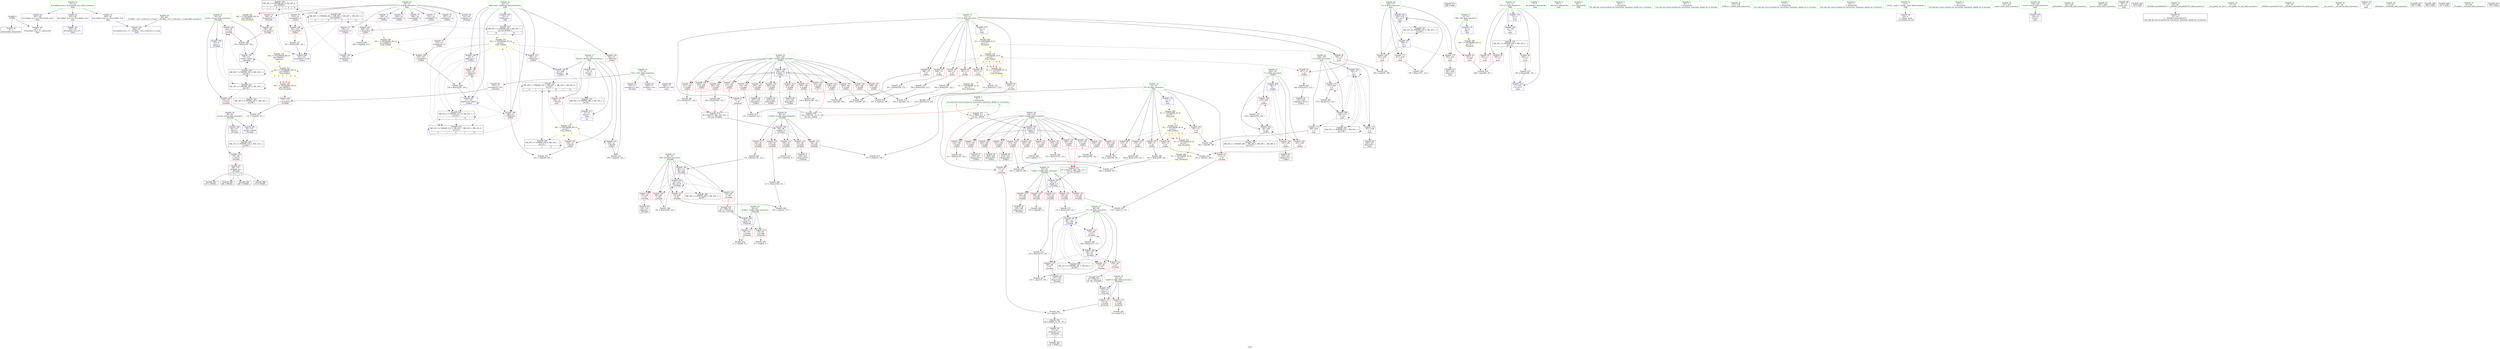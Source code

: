 digraph "SVFG" {
	label="SVFG";

	Node0x55d1f97c6810 [shape=record,color=grey,label="{NodeID: 0\nNullPtr}"];
	Node0x55d1f97c6810 -> Node0x55d1f97d41e0[style=solid];
	Node0x55d1f97c6810 -> Node0x55d1f97dd490[style=solid];
	Node0x55d1f9800290 [shape=record,color=yellow,style=double,label="{NodeID: 360\n24V_1 = ENCHI(MR_24V_0)\npts\{180000 \}\nFun[_Z5validii]}"];
	Node0x55d1f9800290 -> Node0x55d1f97dad10[style=dashed];
	Node0x55d1f97e52f0 [shape=record,color=grey,label="{NodeID: 277\n327 = Binary(326, 122, )\n}"];
	Node0x55d1f97e52f0 -> Node0x55d1f97d8620[style=solid];
	Node0x55d1f97d7e00 [shape=record,color=blue,label="{NodeID: 194\n96\<--161\nXX\<--inc18\n_Z5validii\n}"];
	Node0x55d1f97d7e00 -> Node0x55d1f97da5c0[style=dashed];
	Node0x55d1f97d7e00 -> Node0x55d1f97da690[style=dashed];
	Node0x55d1f97d7e00 -> Node0x55d1f97da760[style=dashed];
	Node0x55d1f97d7e00 -> Node0x55d1f97da830[style=dashed];
	Node0x55d1f97d7e00 -> Node0x55d1f97d7e00[style=dashed];
	Node0x55d1f97d7e00 -> Node0x55d1f97fd350[style=dashed];
	Node0x55d1f97d48d0 [shape=record,color=red,label="{NodeID: 111\n69\<--60\n\<--X.addr\n_Z5checkii\n}"];
	Node0x55d1f97d48d0 -> Node0x55d1f97e6c70[style=solid];
	Node0x55d1f97d3380 [shape=record,color=green,label="{NodeID: 28\n88\<--89\nretval\<--retval_field_insensitive\n_Z5validii\n}"];
	Node0x55d1f97d3380 -> Node0x55d1f97d4b40[style=solid];
	Node0x55d1f97d3380 -> Node0x55d1f97dd8d0[style=solid];
	Node0x55d1f97d3380 -> Node0x55d1f97d7ed0[style=solid];
	Node0x55d1f98212b0 [shape=record,color=black,label="{NodeID: 471\n386 = PHI()\n}"];
	Node0x55d1f97e7cf0 [shape=record,color=grey,label="{NodeID: 305\n292 = cmp(289, 291, )\n}"];
	Node0x55d1f97daf80 [shape=record,color=red,label="{NodeID: 139\n210\<--182\n\<--X.addr\n_Z3dfsii\n}"];
	Node0x55d1f97daf80 -> Node0x55d1f97e7ff0[style=solid];
	Node0x55d1f97d5b50 [shape=record,color=black,label="{NodeID: 56\n255\<--254\nidxprom23\<--\n_Z3dfsii\n}"];
	Node0x55d1f97f8e50 [shape=record,color=black,label="{NodeID: 333\nMR_53V_2 = PHI(MR_53V_3, MR_53V_1, )\npts\{339 \}\n}"];
	Node0x55d1f97f8e50 -> Node0x55d1f97d8960[style=dashed];
	Node0x55d1f97f8e50 -> Node0x55d1f97f8e50[style=dashed];
	Node0x55d1f97dc640 [shape=record,color=red,label="{NodeID: 167\n268\<--267\n\<--arrayidx31\n_Z3dfsii\n}"];
	Node0x55d1f97dc640 -> Node0x55d1f97e7270[style=solid];
	Node0x55d1f97d72a0 [shape=record,color=red,label="{NodeID: 84\n346\<--11\n\<--TT\nmain\n}"];
	Node0x55d1f97d72a0 -> Node0x55d1f97e8470[style=solid];
	Node0x55d1f97b0940 [shape=record,color=green,label="{NodeID: 1\n7\<--1\n__dso_handle\<--dummyObj\nGlob }"];
	Node0x55d1f9800370 [shape=record,color=yellow,style=double,label="{NodeID: 361\n26V_1 = ENCHI(MR_26V_0)\npts\{200000 \}\nFun[_Z5validii]}"];
	Node0x55d1f9800370 -> Node0x55d1f97dac40[style=dashed];
	Node0x55d1f97e5470 [shape=record,color=grey,label="{NodeID: 278\n214 = Binary(212, 122, )\n}"];
	Node0x55d1f97e5470 -> Node0x55d1f97e7ff0[style=solid];
	Node0x55d1f97d7ed0 [shape=record,color=blue,label="{NodeID: 195\n88\<--172\nretval\<--cmp24\n_Z5validii\n}"];
	Node0x55d1f97d7ed0 -> Node0x55d1f97fc950[style=dashed];
	Node0x55d1f97d49a0 [shape=record,color=red,label="{NodeID: 112\n73\<--62\n\<--Y.addr\n_Z5checkii\n}"];
	Node0x55d1f97d49a0 -> Node0x55d1f97e6df0[style=solid];
	Node0x55d1f97d3450 [shape=record,color=green,label="{NodeID: 29\n90\<--91\nX.addr\<--X.addr_field_insensitive\n_Z5validii\n}"];
	Node0x55d1f97d3450 -> Node0x55d1f97d9c80[style=solid];
	Node0x55d1f97d3450 -> Node0x55d1f97d9d10[style=solid];
	Node0x55d1f97d3450 -> Node0x55d1f97d9da0[style=solid];
	Node0x55d1f97d3450 -> Node0x55d1f97d9e70[style=solid];
	Node0x55d1f97d3450 -> Node0x55d1f97d9f40[style=solid];
	Node0x55d1f97d3450 -> Node0x55d1f97dd730[style=solid];
	Node0x55d1f98213b0 [shape=record,color=black,label="{NodeID: 472\n86 = PHI(272, 284, 294, 310, )\n0th arg _Z5validii }"];
	Node0x55d1f98213b0 -> Node0x55d1f97dd730[style=solid];
	Node0x55d1f97e7e70 [shape=record,color=grey,label="{NodeID: 306\n218 = cmp(217, 9, )\n}"];
	Node0x55d1f97db050 [shape=record,color=red,label="{NodeID: 140\n244\<--182\n\<--X.addr\n_Z3dfsii\n}"];
	Node0x55d1f97db050 -> Node0x55d1f97e82f0[style=solid];
	Node0x55d1f97d5c20 [shape=record,color=black,label="{NodeID: 57\n258\<--257\nidxprom25\<--\n_Z3dfsii\n}"];
	Node0x55d1f97f9350 [shape=record,color=black,label="{NodeID: 334\nMR_30V_2 = PHI(MR_30V_4, MR_30V_1, )\npts\{22 \}\n}"];
	Node0x55d1f97f9350 -> Node0x55d1f97d8bd0[style=dashed];
	Node0x55d1f97dc710 [shape=record,color=red,label="{NodeID: 168\n326\<--325\n\<--arrayidx65\n_Z3dfsii\n}"];
	Node0x55d1f97dc710 -> Node0x55d1f97e52f0[style=solid];
	Node0x55d1f97d7370 [shape=record,color=red,label="{NodeID: 85\n383\<--11\n\<--TT\nmain\n}"];
	Node0x55d1f97b0840 [shape=record,color=green,label="{NodeID: 2\n9\<--1\n\<--dummyObj\nCan only get source location for instruction, argument, global var or function.|{<s0>4|<s1>14|<s2>14}}"];
	Node0x55d1f97b0840:s0 -> Node0x55d1f9821e00[style=solid,color=red];
	Node0x55d1f97b0840:s1 -> Node0x55d1f9821c70[style=solid,color=red];
	Node0x55d1f97b0840:s2 -> Node0x55d1f9821e00[style=solid,color=red];
	Node0x55d1f9800450 [shape=record,color=yellow,style=double,label="{NodeID: 362\n2V_1 = ENCHI(MR_2V_0)\npts\{14 \}\nFun[_Z5checkii]}"];
	Node0x55d1f9800450 -> Node0x55d1f97d7510[style=dashed];
	Node0x55d1f97e55f0 [shape=record,color=grey,label="{NodeID: 279\n391 = Binary(390, 122, )\n}"];
	Node0x55d1f97e55f0 -> Node0x55d1f97dfc60[style=solid];
	Node0x55d1f97d7fa0 [shape=record,color=blue,label="{NodeID: 196\n182\<--180\nX.addr\<--X\n_Z3dfsii\n}"];
	Node0x55d1f97d7fa0 -> Node0x55d1f97dade0[style=dashed];
	Node0x55d1f97d7fa0 -> Node0x55d1f97daeb0[style=dashed];
	Node0x55d1f97d7fa0 -> Node0x55d1f97daf80[style=dashed];
	Node0x55d1f97d7fa0 -> Node0x55d1f97db050[style=dashed];
	Node0x55d1f97d7fa0 -> Node0x55d1f97db120[style=dashed];
	Node0x55d1f97d7fa0 -> Node0x55d1f97db1f0[style=dashed];
	Node0x55d1f97d7fa0 -> Node0x55d1f97db2c0[style=dashed];
	Node0x55d1f97d7fa0 -> Node0x55d1f97db390[style=dashed];
	Node0x55d1f97d7fa0 -> Node0x55d1f97db460[style=dashed];
	Node0x55d1f97d7fa0 -> Node0x55d1f97db530[style=dashed];
	Node0x55d1f97d7fa0 -> Node0x55d1f97db600[style=dashed];
	Node0x55d1f97d7fa0 -> Node0x55d1f97db6d0[style=dashed];
	Node0x55d1f97d7fa0 -> Node0x55d1f97db7a0[style=dashed];
	Node0x55d1f97d7fa0 -> Node0x55d1f97db870[style=dashed];
	Node0x55d1f97d4a70 [shape=record,color=red,label="{NodeID: 113\n76\<--62\n\<--Y.addr\n_Z5checkii\n}"];
	Node0x55d1f97d4a70 -> Node0x55d1f97e6f70[style=solid];
	Node0x55d1f97d3520 [shape=record,color=green,label="{NodeID: 30\n92\<--93\nY.addr\<--Y.addr_field_insensitive\n_Z5validii\n}"];
	Node0x55d1f97d3520 -> Node0x55d1f97da010[style=solid];
	Node0x55d1f97d3520 -> Node0x55d1f97da0e0[style=solid];
	Node0x55d1f97d3520 -> Node0x55d1f97da1b0[style=solid];
	Node0x55d1f97d3520 -> Node0x55d1f97da280[style=solid];
	Node0x55d1f97d3520 -> Node0x55d1f97da350[style=solid];
	Node0x55d1f97d3520 -> Node0x55d1f97dd800[style=solid];
	Node0x55d1f9821850 [shape=record,color=black,label="{NodeID: 473\n87 = PHI(274, 285, 296, 311, )\n1st arg _Z5validii }"];
	Node0x55d1f9821850 -> Node0x55d1f97dd800[style=solid];
	Node0x55d1f97e7ff0 [shape=record,color=grey,label="{NodeID: 307\n215 = cmp(210, 214, )\n}"];
	Node0x55d1f97db120 [shape=record,color=red,label="{NodeID: 141\n254\<--182\n\<--X.addr\n_Z3dfsii\n}"];
	Node0x55d1f97db120 -> Node0x55d1f97d5b50[style=solid];
	Node0x55d1f97d5cf0 [shape=record,color=black,label="{NodeID: 58\n263\<--262\nidxprom28\<--\n_Z3dfsii\n}"];
	Node0x55d1f97f9850 [shape=record,color=black,label="{NodeID: 335\nMR_44V_3 = PHI(MR_44V_4, MR_44V_2, )\npts\{12 \}\n}"];
	Node0x55d1f97f9850 -> Node0x55d1f97d72a0[style=dashed];
	Node0x55d1f97f9850 -> Node0x55d1f97d7370[style=dashed];
	Node0x55d1f97f9850 -> Node0x55d1f97d7440[style=dashed];
	Node0x55d1f97f9850 -> Node0x55d1f97dfc60[style=dashed];
	Node0x55d1f97dc7e0 [shape=record,color=red,label="{NodeID: 169\n354\<--336\n\<--X\nmain\n}"];
	Node0x55d1f97dc7e0 -> Node0x55d1f97e6af0[style=solid];
	Node0x55d1f97d7440 [shape=record,color=red,label="{NodeID: 86\n390\<--11\n\<--TT\nmain\n}"];
	Node0x55d1f97d7440 -> Node0x55d1f97e55f0[style=solid];
	Node0x55d1f97b0a90 [shape=record,color=green,label="{NodeID: 3\n25\<--1\n_ZSt3cin\<--dummyObj\nGlob }"];
	Node0x55d1f9800560 [shape=record,color=yellow,style=double,label="{NodeID: 363\n4V_1 = ENCHI(MR_4V_0)\npts\{16 \}\nFun[_Z5checkii]}"];
	Node0x55d1f9800560 -> Node0x55d1f97d4cc0[style=dashed];
	Node0x55d1f97e5770 [shape=record,color=grey,label="{NodeID: 280\n274 = Binary(273, 122, )\n|{<s0>5}}"];
	Node0x55d1f97e5770:s0 -> Node0x55d1f9821850[style=solid,color=red];
	Node0x55d1f97d8070 [shape=record,color=blue,label="{NodeID: 197\n184\<--181\nY.addr\<--Y\n_Z3dfsii\n}"];
	Node0x55d1f97d8070 -> Node0x55d1f97db940[style=dashed];
	Node0x55d1f97d8070 -> Node0x55d1f97dba10[style=dashed];
	Node0x55d1f97d8070 -> Node0x55d1f97dbae0[style=dashed];
	Node0x55d1f97d8070 -> Node0x55d1f97dbbb0[style=dashed];
	Node0x55d1f97d8070 -> Node0x55d1f97dbc80[style=dashed];
	Node0x55d1f97d8070 -> Node0x55d1f97dbd50[style=dashed];
	Node0x55d1f97d8070 -> Node0x55d1f97dbe20[style=dashed];
	Node0x55d1f97d8070 -> Node0x55d1f97dbef0[style=dashed];
	Node0x55d1f97d8070 -> Node0x55d1f97dbfc0[style=dashed];
	Node0x55d1f97d8070 -> Node0x55d1f97dc090[style=dashed];
	Node0x55d1f97d8070 -> Node0x55d1f97dc160[style=dashed];
	Node0x55d1f97d8070 -> Node0x55d1f97dc230[style=dashed];
	Node0x55d1f97d4b40 [shape=record,color=red,label="{NodeID: 114\n175\<--88\n\<--retval\n_Z5validii\n}"];
	Node0x55d1f97d4b40 -> Node0x55d1f97d58e0[style=solid];
	Node0x55d1f97d35f0 [shape=record,color=green,label="{NodeID: 31\n94\<--95\nCount\<--Count_field_insensitive\n_Z5validii\n}"];
	Node0x55d1f97d35f0 -> Node0x55d1f97da420[style=solid];
	Node0x55d1f97d35f0 -> Node0x55d1f97da4f0[style=solid];
	Node0x55d1f97d35f0 -> Node0x55d1f97dd9a0[style=solid];
	Node0x55d1f97d35f0 -> Node0x55d1f97d7c60[style=solid];
	Node0x55d1f9821a50 [shape=record,color=black,label="{NodeID: 474\n58 = PHI(139, )\n0th arg _Z5checkii }"];
	Node0x55d1f9821a50 -> Node0x55d1f97dd590[style=solid];
	Node0x55d1f97e8170 [shape=record,color=grey,label="{NodeID: 308\n362 = cmp(360, 361, )\n}"];
	Node0x55d1f97db1f0 [shape=record,color=red,label="{NodeID: 142\n262\<--182\n\<--X.addr\n_Z3dfsii\n}"];
	Node0x55d1f97db1f0 -> Node0x55d1f97d5cf0[style=solid];
	Node0x55d1f97d5dc0 [shape=record,color=black,label="{NodeID: 59\n266\<--265\nidxprom30\<--\n_Z3dfsii\n}"];
	Node0x55d1f97dc8b0 [shape=record,color=red,label="{NodeID: 170\n364\<--336\n\<--X\nmain\n}"];
	Node0x55d1f97dc8b0 -> Node0x55d1f97d6030[style=solid];
	Node0x55d1f97d7510 [shape=record,color=red,label="{NodeID: 87\n70\<--13\n\<--N\n_Z5checkii\n}"];
	Node0x55d1f97d7510 -> Node0x55d1f97e6c70[style=solid];
	Node0x55d1f97c5630 [shape=record,color=green,label="{NodeID: 4\n26\<--1\n.str\<--dummyObj\nGlob }"];
	Node0x55d1f97e58f0 [shape=record,color=grey,label="{NodeID: 281\n272 = Binary(271, 122, )\n|{<s0>5}}"];
	Node0x55d1f97e58f0:s0 -> Node0x55d1f98213b0[style=solid,color=red];
	Node0x55d1f97d8140 [shape=record,color=blue,label="{NodeID: 198\n21\<--206\nResult\<--\n_Z3dfsii\n}"];
	Node0x55d1f97d8140 -> Node0x55d1f97fa250[style=dashed];
	Node0x55d1f97d9c80 [shape=record,color=red,label="{NodeID: 115\n102\<--90\n\<--X.addr\n_Z5validii\n}"];
	Node0x55d1f97d9c80 -> Node0x55d1f97e88f0[style=solid];
	Node0x55d1f97d36c0 [shape=record,color=green,label="{NodeID: 32\n96\<--97\nXX\<--XX_field_insensitive\n_Z5validii\n}"];
	Node0x55d1f97d36c0 -> Node0x55d1f97da5c0[style=solid];
	Node0x55d1f97d36c0 -> Node0x55d1f97da690[style=solid];
	Node0x55d1f97d36c0 -> Node0x55d1f97da760[style=solid];
	Node0x55d1f97d36c0 -> Node0x55d1f97da830[style=solid];
	Node0x55d1f97d36c0 -> Node0x55d1f97dda70[style=solid];
	Node0x55d1f97d36c0 -> Node0x55d1f97d7e00[style=solid];
	Node0x55d1f9821b60 [shape=record,color=black,label="{NodeID: 475\n59 = PHI(140, )\n1st arg _Z5checkii }"];
	Node0x55d1f9821b60 -> Node0x55d1f97dd660[style=solid];
	Node0x55d1f97e82f0 [shape=record,color=grey,label="{NodeID: 309\n247 = cmp(244, 246, )\n}"];
	Node0x55d1f97db2c0 [shape=record,color=red,label="{NodeID: 143\n271\<--182\n\<--X.addr\n_Z3dfsii\n}"];
	Node0x55d1f97db2c0 -> Node0x55d1f97e58f0[style=solid];
	Node0x55d1f97d5e90 [shape=record,color=black,label="{NodeID: 60\n321\<--320\nidxprom62\<--\n_Z3dfsii\n}"];
	Node0x55d1f97fa250 [shape=record,color=black,label="{NodeID: 337\nMR_30V_3 = PHI(MR_30V_2, MR_30V_1, MR_30V_5, MR_30V_6, )\npts\{22 \}\n|{<s0>4|<s1>9|<s2>14|<s3>14}}"];
	Node0x55d1f97fa250:s0 -> Node0x55d1f97fa250[style=dashed,color=blue];
	Node0x55d1f97fa250:s1 -> Node0x55d1f97fdd50[style=dashed,color=blue];
	Node0x55d1f97fa250:s2 -> Node0x55d1f97d5410[style=dashed,color=blue];
	Node0x55d1f97fa250:s3 -> Node0x55d1f97f9350[style=dashed,color=blue];
	Node0x55d1f97dc980 [shape=record,color=red,label="{NodeID: 171\n377\<--336\n\<--X\nmain\n}"];
	Node0x55d1f97dc980 -> Node0x55d1f97e61f0[style=solid];
	Node0x55d1f97d75e0 [shape=record,color=red,label="{NodeID: 88\n106\<--13\n\<--N\n_Z5validii\n}"];
	Node0x55d1f97d75e0 -> Node0x55d1f97e8bf0[style=solid];
	Node0x55d1f97d1c20 [shape=record,color=green,label="{NodeID: 5\n29\<--1\n\<--dummyObj\nCan only get source location for instruction, argument, global var or function.}"];
	Node0x55d1f97e5a70 [shape=record,color=grey,label="{NodeID: 282\n151 = Binary(150, 149, )\n}"];
	Node0x55d1f97e5a70 -> Node0x55d1f97d7c60[style=solid];
	Node0x55d1f97d8210 [shape=record,color=blue,label="{NodeID: 199\n23\<--9\nMidCount\<--\n_Z3dfsii\n}"];
	Node0x55d1f97d8210 -> Node0x55d1f97d4660[style=dashed];
	Node0x55d1f97d8210 -> Node0x55d1f97d4730[style=dashed];
	Node0x55d1f97d8210 -> Node0x55d1f97d83b0[style=dashed];
	Node0x55d1f97d8210 -> Node0x55d1f97faf60[style=dashed];
	Node0x55d1f97d8210 -> Node0x55d1f97fe250[style=dashed];
	Node0x55d1f97d9d10 [shape=record,color=red,label="{NodeID: 116\n105\<--90\n\<--X.addr\n_Z5validii\n}"];
	Node0x55d1f97d9d10 -> Node0x55d1f97e8bf0[style=solid];
	Node0x55d1f97d3790 [shape=record,color=green,label="{NodeID: 33\n98\<--99\nYY\<--YY_field_insensitive\n_Z5validii\n}"];
	Node0x55d1f97d3790 -> Node0x55d1f97da900[style=solid];
	Node0x55d1f97d3790 -> Node0x55d1f97da9d0[style=solid];
	Node0x55d1f97d3790 -> Node0x55d1f97daaa0[style=solid];
	Node0x55d1f97d3790 -> Node0x55d1f97dab70[style=solid];
	Node0x55d1f97d3790 -> Node0x55d1f97ddb40[style=solid];
	Node0x55d1f97d3790 -> Node0x55d1f97d7d30[style=solid];
	Node0x55d1f9821c70 [shape=record,color=black,label="{NodeID: 476\n180 = PHI(195, 315, 9, )\n0th arg _Z3dfsii }"];
	Node0x55d1f9821c70 -> Node0x55d1f97d7fa0[style=solid];
	Node0x55d1f97e8470 [shape=record,color=grey,label="{NodeID: 310\n348 = cmp(346, 347, )\n}"];
	Node0x55d1f97db390 [shape=record,color=red,label="{NodeID: 144\n283\<--182\n\<--X.addr\n_Z3dfsii\n}"];
	Node0x55d1f97db390 -> Node0x55d1f97e6070[style=solid];
	Node0x55d1f97d5f60 [shape=record,color=black,label="{NodeID: 61\n324\<--323\nidxprom64\<--\n_Z3dfsii\n}"];
	Node0x55d1f97faf60 [shape=record,color=black,label="{NodeID: 338\nMR_32V_3 = PHI(MR_32V_2, MR_32V_7, MR_32V_1, MR_32V_8, )\npts\{24 \}\n|{<s0>4|<s1>9|<s2>14}}"];
	Node0x55d1f97faf60:s0 -> Node0x55d1f97faf60[style=dashed,color=blue];
	Node0x55d1f97faf60:s1 -> Node0x55d1f97fe250[style=dashed,color=blue];
	Node0x55d1f97faf60:s2 -> Node0x55d1f97f8920[style=dashed,color=blue];
	Node0x55d1f97dca50 [shape=record,color=red,label="{NodeID: 172\n360\<--338\n\<--Y\nmain\n}"];
	Node0x55d1f97dca50 -> Node0x55d1f97e8170[style=solid];
	Node0x55d1f97d76b0 [shape=record,color=red,label="{NodeID: 89\n199\<--13\n\<--N\n_Z3dfsii\n}"];
	Node0x55d1f97d76b0 -> Node0x55d1f97e7570[style=solid];
	Node0x55d1f97d1cb0 [shape=record,color=green,label="{NodeID: 6\n81\<--1\n\<--dummyObj\nCan only get source location for instruction, argument, global var or function.}"];
	Node0x55d1f9800800 [shape=record,color=yellow,style=double,label="{NodeID: 366\n42V_1 = ENCHI(MR_42V_0)\npts\{10 \}\nFun[main]}"];
	Node0x55d1f9800800 -> Node0x55d1f97d71d0[style=dashed];
	Node0x55d1f97e5bf0 [shape=record,color=grey,label="{NodeID: 283\n228 = Binary(227, 213, )\n}"];
	Node0x55d1f97e5bf0 -> Node0x55d1f97d59b0[style=solid];
	Node0x55d1f97d82e0 [shape=record,color=blue,label="{NodeID: 200\n186\<--9\nI\<--\n_Z3dfsii\n}"];
	Node0x55d1f97d82e0 -> Node0x55d1f97dc300[style=dashed];
	Node0x55d1f97d82e0 -> Node0x55d1f97dc3d0[style=dashed];
	Node0x55d1f97d82e0 -> Node0x55d1f97dc4a0[style=dashed];
	Node0x55d1f97d82e0 -> Node0x55d1f97d8480[style=dashed];
	Node0x55d1f97d82e0 -> Node0x55d1f97fb050[style=dashed];
	Node0x55d1f97d9da0 [shape=record,color=red,label="{NodeID: 117\n120\<--90\n\<--X.addr\n_Z5validii\n}"];
	Node0x55d1f97d9da0 -> Node0x55d1f97e4470[style=solid];
	Node0x55d1f97d3860 [shape=record,color=green,label="{NodeID: 34\n177\<--178\n_Z3dfsii\<--_Z3dfsii_field_insensitive\n}"];
	Node0x55d1f9821e00 [shape=record,color=black,label="{NodeID: 477\n181 = PHI(9, 317, 9, )\n1st arg _Z3dfsii }"];
	Node0x55d1f9821e00 -> Node0x55d1f97d8070[style=solid];
	Node0x55d1f97e85f0 [shape=record,color=grey,label="{NodeID: 311\n204 = cmp(202, 203, )\n}"];
	Node0x55d1f97db460 [shape=record,color=red,label="{NodeID: 145\n289\<--182\n\<--X.addr\n_Z3dfsii\n}"];
	Node0x55d1f97db460 -> Node0x55d1f97e7cf0[style=solid];
	Node0x55d1f97d6030 [shape=record,color=black,label="{NodeID: 62\n365\<--364\nidxprom\<--\nmain\n}"];
	Node0x55d1f97fb050 [shape=record,color=black,label="{NodeID: 339\nMR_38V_2 = PHI(MR_38V_1, MR_38V_6, MR_38V_1, MR_38V_6, )\npts\{187 \}\n}"];
	Node0x55d1f97dcb20 [shape=record,color=red,label="{NodeID: 173\n367\<--338\n\<--Y\nmain\n}"];
	Node0x55d1f97dcb20 -> Node0x55d1f97d6100[style=solid];
	Node0x55d1f97d7780 [shape=record,color=red,label="{NodeID: 90\n211\<--13\n\<--N\n_Z3dfsii\n}"];
	Node0x55d1f97d7780 -> Node0x55d1f97e4870[style=solid];
	Node0x55d1f97d1d40 [shape=record,color=green,label="{NodeID: 7\n117\<--1\n\<--dummyObj\nCan only get source location for instruction, argument, global var or function.}"];
	Node0x55d1f97e5d70 [shape=record,color=grey,label="{NodeID: 284\n161 = Binary(160, 122, )\n}"];
	Node0x55d1f97e5d70 -> Node0x55d1f97d7e00[style=solid];
	Node0x55d1f97d83b0 [shape=record,color=blue,label="{NodeID: 201\n23\<--236\nMidCount\<--add15\n_Z3dfsii\n}"];
	Node0x55d1f97d83b0 -> Node0x55d1f97d4660[style=dashed];
	Node0x55d1f97d83b0 -> Node0x55d1f97d4730[style=dashed];
	Node0x55d1f97d83b0 -> Node0x55d1f97d83b0[style=dashed];
	Node0x55d1f97d83b0 -> Node0x55d1f97faf60[style=dashed];
	Node0x55d1f97d83b0 -> Node0x55d1f97fe250[style=dashed];
	Node0x55d1f97d9e70 [shape=record,color=red,label="{NodeID: 118\n126\<--90\n\<--X.addr\n_Z5validii\n}"];
	Node0x55d1f97d9e70 -> Node0x55d1f97e4570[style=solid];
	Node0x55d1f97d3930 [shape=record,color=green,label="{NodeID: 35\n182\<--183\nX.addr\<--X.addr_field_insensitive\n_Z3dfsii\n}"];
	Node0x55d1f97d3930 -> Node0x55d1f97dade0[style=solid];
	Node0x55d1f97d3930 -> Node0x55d1f97daeb0[style=solid];
	Node0x55d1f97d3930 -> Node0x55d1f97daf80[style=solid];
	Node0x55d1f97d3930 -> Node0x55d1f97db050[style=solid];
	Node0x55d1f97d3930 -> Node0x55d1f97db120[style=solid];
	Node0x55d1f97d3930 -> Node0x55d1f97db1f0[style=solid];
	Node0x55d1f97d3930 -> Node0x55d1f97db2c0[style=solid];
	Node0x55d1f97d3930 -> Node0x55d1f97db390[style=solid];
	Node0x55d1f97d3930 -> Node0x55d1f97db460[style=solid];
	Node0x55d1f97d3930 -> Node0x55d1f97db530[style=solid];
	Node0x55d1f97d3930 -> Node0x55d1f97db600[style=solid];
	Node0x55d1f97d3930 -> Node0x55d1f97db6d0[style=solid];
	Node0x55d1f97d3930 -> Node0x55d1f97db7a0[style=solid];
	Node0x55d1f97d3930 -> Node0x55d1f97db870[style=solid];
	Node0x55d1f97d3930 -> Node0x55d1f97d7fa0[style=solid];
	Node0x55d1f97e8770 [shape=record,color=grey,label="{NodeID: 312\n137 = cmp(134, 136, )\n}"];
	Node0x55d1f97db530 [shape=record,color=red,label="{NodeID: 146\n294\<--182\n\<--X.addr\n_Z3dfsii\n|{<s0>7}}"];
	Node0x55d1f97db530:s0 -> Node0x55d1f98213b0[style=solid,color=red];
	Node0x55d1f97d6100 [shape=record,color=black,label="{NodeID: 63\n368\<--367\nidxprom9\<--\nmain\n}"];
	Node0x55d1f97fb550 [shape=record,color=black,label="{NodeID: 340\nMR_26V_3 = PHI(MR_26V_2, MR_26V_1, MR_26V_1, MR_26V_5, )\npts\{200000 \}\n|{<s0>4|<s1>9|<s2>9|<s3>14}}"];
	Node0x55d1f97fb550:s0 -> Node0x55d1f97fb550[style=dashed,color=blue];
	Node0x55d1f97fb550:s1 -> Node0x55d1f97dc710[style=dashed,color=blue];
	Node0x55d1f97fb550:s2 -> Node0x55d1f97d8620[style=dashed,color=blue];
	Node0x55d1f97fb550:s3 -> Node0x55d1f97f8920[style=dashed,color=blue];
	Node0x55d1f97dcbf0 [shape=record,color=red,label="{NodeID: 174\n372\<--338\n\<--Y\nmain\n}"];
	Node0x55d1f97dcbf0 -> Node0x55d1f97e5ef0[style=solid];
	Node0x55d1f97d7850 [shape=record,color=red,label="{NodeID: 91\n227\<--13\n\<--N\n_Z3dfsii\n}"];
	Node0x55d1f97d7850 -> Node0x55d1f97e5bf0[style=solid];
	Node0x55d1f97d1dd0 [shape=record,color=green,label="{NodeID: 8\n122\<--1\n\<--dummyObj\nCan only get source location for instruction, argument, global var or function.}"];
	Node0x55d1f98009f0 [shape=record,color=yellow,style=double,label="{NodeID: 368\n2V_1 = ENCHI(MR_2V_0)\npts\{14 \}\nFun[main]|{|<s1>14}}"];
	Node0x55d1f98009f0 -> Node0x55d1f97d7b90[style=dashed];
	Node0x55d1f98009f0:s1 -> Node0x55d1f9801120[style=dashed,color=red];
	Node0x55d1f97e5ef0 [shape=record,color=grey,label="{NodeID: 285\n373 = Binary(372, 122, )\n}"];
	Node0x55d1f97e5ef0 -> Node0x55d1f97d8a30[style=solid];
	Node0x55d1f97d8480 [shape=record,color=blue,label="{NodeID: 202\n186\<--240\nI\<--inc\n_Z3dfsii\n}"];
	Node0x55d1f97d8480 -> Node0x55d1f97dc300[style=dashed];
	Node0x55d1f97d8480 -> Node0x55d1f97dc3d0[style=dashed];
	Node0x55d1f97d8480 -> Node0x55d1f97dc4a0[style=dashed];
	Node0x55d1f97d8480 -> Node0x55d1f97d8480[style=dashed];
	Node0x55d1f97d8480 -> Node0x55d1f97fb050[style=dashed];
	Node0x55d1f97d9f40 [shape=record,color=red,label="{NodeID: 119\n165\<--90\n\<--X.addr\n_Z5validii\n}"];
	Node0x55d1f97d9f40 -> Node0x55d1f97d5740[style=solid];
	Node0x55d1f97d3a00 [shape=record,color=green,label="{NodeID: 36\n184\<--185\nY.addr\<--Y.addr_field_insensitive\n_Z3dfsii\n}"];
	Node0x55d1f97d3a00 -> Node0x55d1f97db940[style=solid];
	Node0x55d1f97d3a00 -> Node0x55d1f97dba10[style=solid];
	Node0x55d1f97d3a00 -> Node0x55d1f97dbae0[style=solid];
	Node0x55d1f97d3a00 -> Node0x55d1f97dbbb0[style=solid];
	Node0x55d1f97d3a00 -> Node0x55d1f97dbc80[style=solid];
	Node0x55d1f97d3a00 -> Node0x55d1f97dbd50[style=solid];
	Node0x55d1f97d3a00 -> Node0x55d1f97dbe20[style=solid];
	Node0x55d1f97d3a00 -> Node0x55d1f97dbef0[style=solid];
	Node0x55d1f97d3a00 -> Node0x55d1f97dbfc0[style=solid];
	Node0x55d1f97d3a00 -> Node0x55d1f97dc090[style=solid];
	Node0x55d1f97d3a00 -> Node0x55d1f97dc160[style=solid];
	Node0x55d1f97d3a00 -> Node0x55d1f97dc230[style=solid];
	Node0x55d1f97d3a00 -> Node0x55d1f97d8070[style=solid];
	Node0x55d1f97e88f0 [shape=record,color=grey,label="{NodeID: 313\n103 = cmp(102, 9, )\n}"];
	Node0x55d1f97db600 [shape=record,color=red,label="{NodeID: 147\n300\<--182\n\<--X.addr\n_Z3dfsii\n}"];
	Node0x55d1f97db600 -> Node0x55d1f97e8ef0[style=solid];
	Node0x55d1f97d61d0 [shape=record,color=purple,label="{NodeID: 64\n39\<--4\n\<--_ZStL8__ioinit\n__cxx_global_var_init\n}"];
	Node0x55d1f97dccc0 [shape=record,color=blue,label="{NodeID: 175\n8\<--9\nNN\<--\nGlob }"];
	Node0x55d1f97dccc0 -> Node0x55d1f9800800[style=dashed];
	Node0x55d1f97d7920 [shape=record,color=red,label="{NodeID: 92\n245\<--13\n\<--N\n_Z3dfsii\n}"];
	Node0x55d1f97d7920 -> Node0x55d1f97e4cf0[style=solid];
	Node0x55d1f97d2610 [shape=record,color=green,label="{NodeID: 9\n213\<--1\n\<--dummyObj\nCan only get source location for instruction, argument, global var or function.}"];
	Node0x55d1f9800ad0 [shape=record,color=yellow,style=double,label="{NodeID: 369\n4V_1 = ENCHI(MR_4V_0)\npts\{16 \}\nFun[main]|{|<s1>14}}"];
	Node0x55d1f9800ad0 -> Node0x55d1f97d51a0[style=dashed];
	Node0x55d1f9800ad0:s1 -> Node0x55d1f9801230[style=dashed,color=red];
	Node0x55d1f97e6070 [shape=record,color=grey,label="{NodeID: 286\n284 = Binary(283, 122, )\n|{<s0>6}}"];
	Node0x55d1f97e6070:s0 -> Node0x55d1f98213b0[style=solid,color=red];
	Node0x55d1f97d8550 [shape=record,color=blue,label="{NodeID: 203\n259\<--9\narrayidx26\<--\n_Z3dfsii\n}"];
	Node0x55d1f97d8550 -> Node0x55d1f97fe750[style=dashed];
	Node0x55d1f97da010 [shape=record,color=red,label="{NodeID: 120\n109\<--92\n\<--Y.addr\n_Z5validii\n}"];
	Node0x55d1f97da010 -> Node0x55d1f97e73f0[style=solid];
	Node0x55d1f97d3ad0 [shape=record,color=green,label="{NodeID: 37\n186\<--187\nI\<--I_field_insensitive\n_Z3dfsii\n}"];
	Node0x55d1f97d3ad0 -> Node0x55d1f97dc300[style=solid];
	Node0x55d1f97d3ad0 -> Node0x55d1f97dc3d0[style=solid];
	Node0x55d1f97d3ad0 -> Node0x55d1f97dc4a0[style=solid];
	Node0x55d1f97d3ad0 -> Node0x55d1f97d82e0[style=solid];
	Node0x55d1f97d3ad0 -> Node0x55d1f97d8480[style=solid];
	Node0x55d1f97e8a70 [shape=record,color=grey,label="{NodeID: 314\n225 = cmp(223, 224, )\n}"];
	Node0x55d1f97db6d0 [shape=record,color=red,label="{NodeID: 148\n310\<--182\n\<--X.addr\n_Z3dfsii\n|{<s0>8}}"];
	Node0x55d1f97db6d0:s0 -> Node0x55d1f98213b0[style=solid,color=red];
	Node0x55d1f97d62a0 [shape=record,color=purple,label="{NodeID: 65\n167\<--17\narrayidx21\<--Tots\n_Z5validii\n}"];
	Node0x55d1f97dcd90 [shape=record,color=blue,label="{NodeID: 176\n11\<--9\nTT\<--\nGlob }"];
	Node0x55d1f97dcd90 -> Node0x55d1f97d87c0[style=dashed];
	Node0x55d1f97d79f0 [shape=record,color=red,label="{NodeID: 93\n290\<--13\n\<--N\n_Z3dfsii\n}"];
	Node0x55d1f97d79f0 -> Node0x55d1f97e49f0[style=solid];
	Node0x55d1f97d26a0 [shape=record,color=green,label="{NodeID: 10\n4\<--6\n_ZStL8__ioinit\<--_ZStL8__ioinit_field_insensitive\nGlob }"];
	Node0x55d1f97d26a0 -> Node0x55d1f97d61d0[style=solid];
	Node0x55d1f97e61f0 [shape=record,color=grey,label="{NodeID: 287\n378 = Binary(377, 122, )\n}"];
	Node0x55d1f97e61f0 -> Node0x55d1f97d8b00[style=solid];
	Node0x55d1f97d8620 [shape=record,color=blue,label="{NodeID: 204\n325\<--327\narrayidx65\<--inc66\n_Z3dfsii\n}"];
	Node0x55d1f97d8620 -> Node0x55d1f97fe750[style=dashed];
	Node0x55d1f97da0e0 [shape=record,color=red,label="{NodeID: 121\n112\<--92\n\<--Y.addr\n_Z5validii\n}"];
	Node0x55d1f97da0e0 -> Node0x55d1f97e70f0[style=solid];
	Node0x55d1f97d3ba0 [shape=record,color=green,label="{NodeID: 38\n331\<--332\nmain\<--main_field_insensitive\n}"];
	Node0x55d1f97e8bf0 [shape=record,color=grey,label="{NodeID: 315\n107 = cmp(105, 106, )\n}"];
	Node0x55d1f97db7a0 [shape=record,color=red,label="{NodeID: 149\n315\<--182\n\<--X.addr\n_Z3dfsii\n|{<s0>9}}"];
	Node0x55d1f97db7a0:s0 -> Node0x55d1f9821c70[style=solid,color=red];
	Node0x55d1f97d6370 [shape=record,color=purple,label="{NodeID: 66\n170\<--17\narrayidx23\<--Tots\n_Z5validii\n}"];
	Node0x55d1f97d6370 -> Node0x55d1f97dad10[style=solid];
	Node0x55d1f97dce90 [shape=record,color=blue,label="{NodeID: 177\n13\<--9\nN\<--\nGlob }"];
	Node0x55d1f97dce90 -> Node0x55d1f98009f0[style=dashed];
	Node0x55d1f97d7ac0 [shape=record,color=red,label="{NodeID: 94\n301\<--13\n\<--N\n_Z3dfsii\n}"];
	Node0x55d1f97d7ac0 -> Node0x55d1f97e6670[style=solid];
	Node0x55d1f97d2730 [shape=record,color=green,label="{NodeID: 11\n8\<--10\nNN\<--NN_field_insensitive\nGlob }"];
	Node0x55d1f97d2730 -> Node0x55d1f97d71d0[style=solid];
	Node0x55d1f97d2730 -> Node0x55d1f97dccc0[style=solid];
	Node0x55d1f97e6370 [shape=record,color=grey,label="{NodeID: 288\n156 = Binary(155, 122, )\n}"];
	Node0x55d1f97e6370 -> Node0x55d1f97d7d30[style=solid];
	Node0x55d1f97d86f0 [shape=record,color=blue,label="{NodeID: 205\n334\<--9\nretval\<--\nmain\n}"];
	Node0x55d1f97da1b0 [shape=record,color=red,label="{NodeID: 122\n130\<--92\n\<--Y.addr\n_Z5validii\n}"];
	Node0x55d1f97da1b0 -> Node0x55d1f97e5170[style=solid];
	Node0x55d1f97d3c70 [shape=record,color=green,label="{NodeID: 39\n334\<--335\nretval\<--retval_field_insensitive\nmain\n}"];
	Node0x55d1f97d3c70 -> Node0x55d1f97d86f0[style=solid];
	Node0x55d1f97e8d70 [shape=record,color=grey,label="{NodeID: 316\n308 = cmp(305, 307, )\n}"];
	Node0x55d1f97db870 [shape=record,color=red,label="{NodeID: 150\n320\<--182\n\<--X.addr\n_Z3dfsii\n}"];
	Node0x55d1f97db870 -> Node0x55d1f97d5e90[style=solid];
	Node0x55d1f97d6440 [shape=record,color=purple,label="{NodeID: 67\n366\<--17\narrayidx\<--Tots\nmain\n}"];
	Node0x55d1f97fc950 [shape=record,color=black,label="{NodeID: 344\nMR_12V_3 = PHI(MR_12V_4, MR_12V_2, )\npts\{89 \}\n}"];
	Node0x55d1f97fc950 -> Node0x55d1f97d4b40[style=dashed];
	Node0x55d1f97dcf90 [shape=record,color=blue,label="{NodeID: 178\n15\<--9\nM\<--\nGlob }"];
	Node0x55d1f97dcf90 -> Node0x55d1f9800ad0[style=dashed];
	Node0x55d1f97d7b90 [shape=record,color=red,label="{NodeID: 95\n355\<--13\n\<--N\nmain\n}"];
	Node0x55d1f97d7b90 -> Node0x55d1f97e6af0[style=solid];
	Node0x55d1f97d27c0 [shape=record,color=green,label="{NodeID: 12\n11\<--12\nTT\<--TT_field_insensitive\nGlob }"];
	Node0x55d1f97d27c0 -> Node0x55d1f97d72a0[style=solid];
	Node0x55d1f97d27c0 -> Node0x55d1f97d7370[style=solid];
	Node0x55d1f97d27c0 -> Node0x55d1f97d7440[style=solid];
	Node0x55d1f97d27c0 -> Node0x55d1f97dcd90[style=solid];
	Node0x55d1f97d27c0 -> Node0x55d1f97d87c0[style=solid];
	Node0x55d1f97d27c0 -> Node0x55d1f97dfc60[style=solid];
	Node0x55d1f97e64f0 [shape=record,color=grey,label="{NodeID: 289\n307 = Binary(306, 122, )\n}"];
	Node0x55d1f97e64f0 -> Node0x55d1f97e8d70[style=solid];
	Node0x55d1f97d87c0 [shape=record,color=blue,label="{NodeID: 206\n11\<--122\nTT\<--\nmain\n}"];
	Node0x55d1f97d87c0 -> Node0x55d1f97f9850[style=dashed];
	Node0x55d1f97da280 [shape=record,color=red,label="{NodeID: 123\n135\<--92\n\<--Y.addr\n_Z5validii\n}"];
	Node0x55d1f97da280 -> Node0x55d1f97e4e70[style=solid];
	Node0x55d1f97d3d40 [shape=record,color=green,label="{NodeID: 40\n336\<--337\nX\<--X_field_insensitive\nmain\n}"];
	Node0x55d1f97d3d40 -> Node0x55d1f97dc7e0[style=solid];
	Node0x55d1f97d3d40 -> Node0x55d1f97dc8b0[style=solid];
	Node0x55d1f97d3d40 -> Node0x55d1f97dc980[style=solid];
	Node0x55d1f97d3d40 -> Node0x55d1f97d8890[style=solid];
	Node0x55d1f97d3d40 -> Node0x55d1f97d8b00[style=solid];
	Node0x55d1f97e8ef0 [shape=record,color=grey,label="{NodeID: 317\n303 = cmp(300, 302, )\n}"];
	Node0x55d1f97db940 [shape=record,color=red,label="{NodeID: 151\n190\<--184\n\<--Y.addr\n_Z3dfsii\n}"];
	Node0x55d1f97db940 -> Node0x55d1f97e79f0[style=solid];
	Node0x55d1f97d6510 [shape=record,color=purple,label="{NodeID: 68\n369\<--17\narrayidx10\<--Tots\nmain\n}"];
	Node0x55d1f97fce50 [shape=record,color=black,label="{NodeID: 345\nMR_18V_2 = PHI(MR_18V_4, MR_18V_1, )\npts\{95 \}\n}"];
	Node0x55d1f97dd090 [shape=record,color=blue,label="{NodeID: 179\n21\<--9\nResult\<--\nGlob }"];
	Node0x55d1f97dd090 -> Node0x55d1f97f9350[style=dashed];
	Node0x55d1f97d4cc0 [shape=record,color=red,label="{NodeID: 96\n77\<--15\n\<--M\n_Z5checkii\n}"];
	Node0x55d1f97d4cc0 -> Node0x55d1f97e6f70[style=solid];
	Node0x55d1f97d2850 [shape=record,color=green,label="{NodeID: 13\n13\<--14\nN\<--N_field_insensitive\nGlob }"];
	Node0x55d1f97d2850 -> Node0x55d1f97d7510[style=solid];
	Node0x55d1f97d2850 -> Node0x55d1f97d75e0[style=solid];
	Node0x55d1f97d2850 -> Node0x55d1f97d76b0[style=solid];
	Node0x55d1f97d2850 -> Node0x55d1f97d7780[style=solid];
	Node0x55d1f97d2850 -> Node0x55d1f97d7850[style=solid];
	Node0x55d1f97d2850 -> Node0x55d1f97d7920[style=solid];
	Node0x55d1f97d2850 -> Node0x55d1f97d79f0[style=solid];
	Node0x55d1f97d2850 -> Node0x55d1f97d7ac0[style=solid];
	Node0x55d1f97d2850 -> Node0x55d1f97d7b90[style=solid];
	Node0x55d1f97d2850 -> Node0x55d1f97dce90[style=solid];
	Node0x55d1f97e6670 [shape=record,color=grey,label="{NodeID: 290\n302 = Binary(301, 122, )\n}"];
	Node0x55d1f97e6670 -> Node0x55d1f97e8ef0[style=solid];
	Node0x55d1f97d8890 [shape=record,color=blue,label="{NodeID: 207\n336\<--9\nX\<--\nmain\n}"];
	Node0x55d1f97d8890 -> Node0x55d1f97dc7e0[style=dashed];
	Node0x55d1f97d8890 -> Node0x55d1f97dc8b0[style=dashed];
	Node0x55d1f97d8890 -> Node0x55d1f97dc980[style=dashed];
	Node0x55d1f97d8890 -> Node0x55d1f97d8b00[style=dashed];
	Node0x55d1f97d8890 -> Node0x55d1f97f8420[style=dashed];
	Node0x55d1f97da350 [shape=record,color=red,label="{NodeID: 124\n168\<--92\n\<--Y.addr\n_Z5validii\n}"];
	Node0x55d1f97da350 -> Node0x55d1f97d5810[style=solid];
	Node0x55d1f97d3e10 [shape=record,color=green,label="{NodeID: 41\n338\<--339\nY\<--Y_field_insensitive\nmain\n}"];
	Node0x55d1f97d3e10 -> Node0x55d1f97dca50[style=solid];
	Node0x55d1f97d3e10 -> Node0x55d1f97dcb20[style=solid];
	Node0x55d1f97d3e10 -> Node0x55d1f97dcbf0[style=solid];
	Node0x55d1f97d3e10 -> Node0x55d1f97d8960[style=solid];
	Node0x55d1f97d3e10 -> Node0x55d1f97d8a30[style=solid];
	Node0x55d1f97e9070 [shape=record,color=grey,label="{NodeID: 318\n281 = cmp(278, 280, )\n}"];
	Node0x55d1f97dba10 [shape=record,color=red,label="{NodeID: 152\n217\<--184\n\<--Y.addr\n_Z3dfsii\n}"];
	Node0x55d1f97dba10 -> Node0x55d1f97e7e70[style=solid];
	Node0x55d1f97d65e0 [shape=record,color=purple,label="{NodeID: 69\n145\<--19\narrayidx\<--P\n_Z5validii\n}"];
	Node0x55d1f97fd350 [shape=record,color=black,label="{NodeID: 346\nMR_20V_2 = PHI(MR_20V_4, MR_20V_1, )\npts\{97 \}\n}"];
	Node0x55d1f97dd190 [shape=record,color=blue,label="{NodeID: 180\n23\<--9\nMidCount\<--\nGlob }"];
	Node0x55d1f97dd190 -> Node0x55d1f97f8920[style=dashed];
	Node0x55d1f97d4d90 [shape=record,color=red,label="{NodeID: 97\n113\<--15\n\<--M\n_Z5validii\n}"];
	Node0x55d1f97d4d90 -> Node0x55d1f97e70f0[style=solid];
	Node0x55d1f97d28e0 [shape=record,color=green,label="{NodeID: 14\n15\<--16\nM\<--M_field_insensitive\nGlob }"];
	Node0x55d1f97d28e0 -> Node0x55d1f97d4cc0[style=solid];
	Node0x55d1f97d28e0 -> Node0x55d1f97d4d90[style=solid];
	Node0x55d1f97d28e0 -> Node0x55d1f97d4e60[style=solid];
	Node0x55d1f97d28e0 -> Node0x55d1f97d4f30[style=solid];
	Node0x55d1f97d28e0 -> Node0x55d1f97d5000[style=solid];
	Node0x55d1f97d28e0 -> Node0x55d1f97d50d0[style=solid];
	Node0x55d1f97d28e0 -> Node0x55d1f97d51a0[style=solid];
	Node0x55d1f97d28e0 -> Node0x55d1f97dcf90[style=solid];
	Node0x55d1f9800f30 [shape=record,color=yellow,style=double,label="{NodeID: 374\n24V_1 = ENCHI(MR_24V_0)\npts\{180000 \}\nFun[main]|{<s0>14}}"];
	Node0x55d1f9800f30:s0 -> Node0x55d1f9801770[style=dashed,color=red];
	Node0x55d1f97e67f0 [shape=record,color=grey,label="{NodeID: 291\n296 = Binary(295, 122, )\n|{<s0>7}}"];
	Node0x55d1f97e67f0:s0 -> Node0x55d1f9821850[style=solid,color=red];
	Node0x55d1f97d8960 [shape=record,color=blue,label="{NodeID: 208\n338\<--9\nY\<--\nmain\n}"];
	Node0x55d1f97d8960 -> Node0x55d1f97dca50[style=dashed];
	Node0x55d1f97d8960 -> Node0x55d1f97dcb20[style=dashed];
	Node0x55d1f97d8960 -> Node0x55d1f97dcbf0[style=dashed];
	Node0x55d1f97d8960 -> Node0x55d1f97d8960[style=dashed];
	Node0x55d1f97d8960 -> Node0x55d1f97d8a30[style=dashed];
	Node0x55d1f97d8960 -> Node0x55d1f97f8e50[style=dashed];
	Node0x55d1f97da420 [shape=record,color=red,label="{NodeID: 125\n150\<--94\n\<--Count\n_Z5validii\n}"];
	Node0x55d1f97da420 -> Node0x55d1f97e5a70[style=solid];
	Node0x55d1f97d3ee0 [shape=record,color=green,label="{NodeID: 42\n342\<--343\n_ZNSirsERi\<--_ZNSirsERi_field_insensitive\n}"];
	Node0x55d1f97dbae0 [shape=record,color=red,label="{NodeID: 153\n257\<--184\n\<--Y.addr\n_Z3dfsii\n}"];
	Node0x55d1f97dbae0 -> Node0x55d1f97d5c20[style=solid];
	Node0x55d1f97d66b0 [shape=record,color=purple,label="{NodeID: 70\n148\<--19\narrayidx14\<--P\n_Z5validii\n}"];
	Node0x55d1f97d66b0 -> Node0x55d1f97dac40[style=solid];
	Node0x55d1f97fd850 [shape=record,color=black,label="{NodeID: 347\nMR_22V_2 = PHI(MR_22V_3, MR_22V_1, )\npts\{99 \}\n}"];
	Node0x55d1f947da40 [shape=record,color=black,label="{NodeID: 264\n80 = PHI(81, 81, 81, 78, )\n}"];
	Node0x55d1f947da40 -> Node0x55d1f97d54d0[style=solid];
	Node0x55d1f97dd290 [shape=record,color=blue,label="{NodeID: 181\n405\<--29\nllvm.global_ctors_0\<--\nGlob }"];
	Node0x55d1f97d4e60 [shape=record,color=red,label="{NodeID: 98\n191\<--15\n\<--M\n_Z3dfsii\n}"];
	Node0x55d1f97d4e60 -> Node0x55d1f97e79f0[style=solid];
	Node0x55d1f97d2970 [shape=record,color=green,label="{NodeID: 15\n17\<--18\nTots\<--Tots_field_insensitive\nGlob }"];
	Node0x55d1f97d2970 -> Node0x55d1f97d62a0[style=solid];
	Node0x55d1f97d2970 -> Node0x55d1f97d6370[style=solid];
	Node0x55d1f97d2970 -> Node0x55d1f97d6440[style=solid];
	Node0x55d1f97d2970 -> Node0x55d1f97d6510[style=solid];
	Node0x55d1f97e6970 [shape=record,color=grey,label="{NodeID: 292\n67 = cmp(66, 9, )\n}"];
	Node0x55d1f97d8a30 [shape=record,color=blue,label="{NodeID: 209\n338\<--373\nY\<--inc\nmain\n}"];
	Node0x55d1f97d8a30 -> Node0x55d1f97dca50[style=dashed];
	Node0x55d1f97d8a30 -> Node0x55d1f97dcb20[style=dashed];
	Node0x55d1f97d8a30 -> Node0x55d1f97dcbf0[style=dashed];
	Node0x55d1f97d8a30 -> Node0x55d1f97d8960[style=dashed];
	Node0x55d1f97d8a30 -> Node0x55d1f97d8a30[style=dashed];
	Node0x55d1f97d8a30 -> Node0x55d1f97f8e50[style=dashed];
	Node0x55d1f97da4f0 [shape=record,color=red,label="{NodeID: 126\n164\<--94\n\<--Count\n_Z5validii\n}"];
	Node0x55d1f97da4f0 -> Node0x55d1f97e76f0[style=solid];
	Node0x55d1f97d3fe0 [shape=record,color=green,label="{NodeID: 43\n387\<--388\nprintf\<--printf_field_insensitive\n}"];
	Node0x55d1f97dbbb0 [shape=record,color=red,label="{NodeID: 154\n265\<--184\n\<--Y.addr\n_Z3dfsii\n}"];
	Node0x55d1f97dbbb0 -> Node0x55d1f97d5dc0[style=solid];
	Node0x55d1f97d6780 [shape=record,color=purple,label="{NodeID: 71\n230\<--19\narrayidx\<--P\n_Z3dfsii\n}"];
	Node0x55d1f97fdd50 [shape=record,color=black,label="{NodeID: 348\nMR_30V_6 = PHI(MR_30V_8, MR_30V_1, )\npts\{22 \}\n|{|<s2>9}}"];
	Node0x55d1f97fdd50 -> Node0x55d1f97fa250[style=dashed];
	Node0x55d1f97fdd50 -> Node0x55d1f97fdd50[style=dashed];
	Node0x55d1f97fdd50:s2 -> Node0x55d1f9801310[style=dashed,color=red];
	Node0x55d1f97d9900 [shape=record,color=grey,label="{NodeID: 265\n195 = Binary(194, 122, )\n|{<s0>4}}"];
	Node0x55d1f97d9900:s0 -> Node0x55d1f9821c70[style=solid,color=red];
	Node0x55d1f97dd390 [shape=record,color=blue,label="{NodeID: 182\n406\<--30\nllvm.global_ctors_1\<--_GLOBAL__sub_I_xreborner_2_0.cpp\nGlob }"];
	Node0x55d1f97d4f30 [shape=record,color=red,label="{NodeID: 99\n224\<--15\n\<--M\n_Z3dfsii\n}"];
	Node0x55d1f97d4f30 -> Node0x55d1f97e8a70[style=solid];
	Node0x55d1f97d2a00 [shape=record,color=green,label="{NodeID: 16\n19\<--20\nP\<--P_field_insensitive\nGlob }"];
	Node0x55d1f97d2a00 -> Node0x55d1f97d65e0[style=solid];
	Node0x55d1f97d2a00 -> Node0x55d1f97d66b0[style=solid];
	Node0x55d1f97d2a00 -> Node0x55d1f97d6780[style=solid];
	Node0x55d1f97d2a00 -> Node0x55d1f97d6850[style=solid];
	Node0x55d1f97d2a00 -> Node0x55d1f97d6920[style=solid];
	Node0x55d1f97d2a00 -> Node0x55d1f97d69f0[style=solid];
	Node0x55d1f97d2a00 -> Node0x55d1f97d6ac0[style=solid];
	Node0x55d1f97d2a00 -> Node0x55d1f97d6b90[style=solid];
	Node0x55d1f97d2a00 -> Node0x55d1f97d6c60[style=solid];
	Node0x55d1f97d2a00 -> Node0x55d1f97d6d30[style=solid];
	Node0x55d1f9801120 [shape=record,color=yellow,style=double,label="{NodeID: 376\n2V_1 = ENCHI(MR_2V_0)\npts\{14 \}\nFun[_Z3dfsii]|{|<s6>4|<s7>5|<s8>6|<s9>7|<s10>8|<s11>9}}"];
	Node0x55d1f9801120 -> Node0x55d1f97d76b0[style=dashed];
	Node0x55d1f9801120 -> Node0x55d1f97d7780[style=dashed];
	Node0x55d1f9801120 -> Node0x55d1f97d7850[style=dashed];
	Node0x55d1f9801120 -> Node0x55d1f97d7920[style=dashed];
	Node0x55d1f9801120 -> Node0x55d1f97d79f0[style=dashed];
	Node0x55d1f9801120 -> Node0x55d1f97d7ac0[style=dashed];
	Node0x55d1f9801120:s6 -> Node0x55d1f9801120[style=dashed,color=red];
	Node0x55d1f9801120:s7 -> Node0x55d1f97ff150[style=dashed,color=red];
	Node0x55d1f9801120:s8 -> Node0x55d1f97ff150[style=dashed,color=red];
	Node0x55d1f9801120:s9 -> Node0x55d1f97ff150[style=dashed,color=red];
	Node0x55d1f9801120:s10 -> Node0x55d1f97ff150[style=dashed,color=red];
	Node0x55d1f9801120:s11 -> Node0x55d1f9801120[style=dashed,color=red];
	Node0x55d1f97e6af0 [shape=record,color=grey,label="{NodeID: 293\n356 = cmp(354, 355, )\n}"];
	Node0x55d1f97d8b00 [shape=record,color=blue,label="{NodeID: 210\n336\<--378\nX\<--inc13\nmain\n}"];
	Node0x55d1f97d8b00 -> Node0x55d1f97dc7e0[style=dashed];
	Node0x55d1f97d8b00 -> Node0x55d1f97dc8b0[style=dashed];
	Node0x55d1f97d8b00 -> Node0x55d1f97dc980[style=dashed];
	Node0x55d1f97d8b00 -> Node0x55d1f97d8b00[style=dashed];
	Node0x55d1f97d8b00 -> Node0x55d1f97f8420[style=dashed];
	Node0x55d1f97da5c0 [shape=record,color=red,label="{NodeID: 127\n125\<--96\n\<--XX\n_Z5validii\n}"];
	Node0x55d1f97da5c0 -> Node0x55d1f97e7870[style=solid];
	Node0x55d1f97d40e0 [shape=record,color=green,label="{NodeID: 44\n30\<--401\n_GLOBAL__sub_I_xreborner_2_0.cpp\<--_GLOBAL__sub_I_xreborner_2_0.cpp_field_insensitive\n}"];
	Node0x55d1f97d40e0 -> Node0x55d1f97dd390[style=solid];
	Node0x55d1f97dbc80 [shape=record,color=red,label="{NodeID: 155\n273\<--184\n\<--Y.addr\n_Z3dfsii\n}"];
	Node0x55d1f97dbc80 -> Node0x55d1f97e5770[style=solid];
	Node0x55d1f97d6850 [shape=record,color=purple,label="{NodeID: 72\n233\<--19\narrayidx14\<--P\n_Z3dfsii\n}"];
	Node0x55d1f97d6850 -> Node0x55d1f97dc570[style=solid];
	Node0x55d1f97fe250 [shape=record,color=black,label="{NodeID: 349\nMR_32V_8 = PHI(MR_32V_10, MR_32V_7, )\npts\{24 \}\n|{|<s2>9}}"];
	Node0x55d1f97fe250 -> Node0x55d1f97faf60[style=dashed];
	Node0x55d1f97fe250 -> Node0x55d1f97fe250[style=dashed];
	Node0x55d1f97fe250:s2 -> Node0x55d1f98013f0[style=dashed,color=red];
	Node0x55d1f97d9a80 [shape=record,color=grey,label="{NodeID: 266\n280 = Binary(279, 122, )\n}"];
	Node0x55d1f97d9a80 -> Node0x55d1f97e9070[style=solid];
	Node0x55d1f97dd490 [shape=record,color=blue, style = dotted,label="{NodeID: 183\n407\<--3\nllvm.global_ctors_2\<--dummyVal\nGlob }"];
	Node0x55d1f97d5000 [shape=record,color=red,label="{NodeID: 100\n279\<--15\n\<--M\n_Z3dfsii\n}"];
	Node0x55d1f97d5000 -> Node0x55d1f97d9a80[style=solid];
	Node0x55d1f97d2a90 [shape=record,color=green,label="{NodeID: 17\n21\<--22\nResult\<--Result_field_insensitive\nGlob }"];
	Node0x55d1f97d2a90 -> Node0x55d1f97d5270[style=solid];
	Node0x55d1f97d2a90 -> Node0x55d1f97d5340[style=solid];
	Node0x55d1f97d2a90 -> Node0x55d1f97d5410[style=solid];
	Node0x55d1f97d2a90 -> Node0x55d1f97dd090[style=solid];
	Node0x55d1f97d2a90 -> Node0x55d1f97d8140[style=solid];
	Node0x55d1f97d2a90 -> Node0x55d1f97d8bd0[style=solid];
	Node0x55d1f9801230 [shape=record,color=yellow,style=double,label="{NodeID: 377\n4V_1 = ENCHI(MR_4V_0)\npts\{16 \}\nFun[_Z3dfsii]|{|<s4>4|<s5>5|<s6>6|<s7>7|<s8>8|<s9>9}}"];
	Node0x55d1f9801230 -> Node0x55d1f97d4e60[style=dashed];
	Node0x55d1f9801230 -> Node0x55d1f97d4f30[style=dashed];
	Node0x55d1f9801230 -> Node0x55d1f97d5000[style=dashed];
	Node0x55d1f9801230 -> Node0x55d1f97d50d0[style=dashed];
	Node0x55d1f9801230:s4 -> Node0x55d1f9801230[style=dashed,color=red];
	Node0x55d1f9801230:s5 -> Node0x55d1f97ffc70[style=dashed,color=red];
	Node0x55d1f9801230:s6 -> Node0x55d1f97ffc70[style=dashed,color=red];
	Node0x55d1f9801230:s7 -> Node0x55d1f97ffc70[style=dashed,color=red];
	Node0x55d1f9801230:s8 -> Node0x55d1f97ffc70[style=dashed,color=red];
	Node0x55d1f9801230:s9 -> Node0x55d1f9801230[style=dashed,color=red];
	Node0x55d1f97e6c70 [shape=record,color=grey,label="{NodeID: 294\n71 = cmp(69, 70, )\n}"];
	Node0x55d1f97d8bd0 [shape=record,color=blue,label="{NodeID: 211\n21\<--9\nResult\<--\nmain\n|{<s0>14}}"];
	Node0x55d1f97d8bd0:s0 -> Node0x55d1f9801310[style=dashed,color=red];
	Node0x55d1f97da690 [shape=record,color=red,label="{NodeID: 128\n139\<--96\n\<--XX\n_Z5validii\n|{<s0>3}}"];
	Node0x55d1f97da690:s0 -> Node0x55d1f9821a50[style=solid,color=red];
	Node0x55d1f97d41e0 [shape=record,color=black,label="{NodeID: 45\n2\<--3\ndummyVal\<--dummyVal\n}"];
	Node0x55d1f97dbd50 [shape=record,color=red,label="{NodeID: 156\n278\<--184\n\<--Y.addr\n_Z3dfsii\n}"];
	Node0x55d1f97dbd50 -> Node0x55d1f97e9070[style=solid];
	Node0x55d1f97d6920 [shape=record,color=purple,label="{NodeID: 73\n256\<--19\narrayidx24\<--P\n_Z3dfsii\n}"];
	Node0x55d1f97fe750 [shape=record,color=black,label="{NodeID: 350\nMR_26V_5 = PHI(MR_26V_8, MR_26V_4, )\npts\{200000 \}\n|{|<s4>5|<s5>6|<s6>7|<s7>8|<s8>9}}"];
	Node0x55d1f97fe750 -> Node0x55d1f97dc640[style=dashed];
	Node0x55d1f97fe750 -> Node0x55d1f97dc710[style=dashed];
	Node0x55d1f97fe750 -> Node0x55d1f97d8620[style=dashed];
	Node0x55d1f97fe750 -> Node0x55d1f97fb550[style=dashed];
	Node0x55d1f97fe750:s4 -> Node0x55d1f9800370[style=dashed,color=red];
	Node0x55d1f97fe750:s5 -> Node0x55d1f9800370[style=dashed,color=red];
	Node0x55d1f97fe750:s6 -> Node0x55d1f9800370[style=dashed,color=red];
	Node0x55d1f97fe750:s7 -> Node0x55d1f9800370[style=dashed,color=red];
	Node0x55d1f97fe750:s8 -> Node0x55d1f97ddc10[style=dashed,color=red];
	Node0x55d1f97e4470 [shape=record,color=grey,label="{NodeID: 267\n121 = Binary(120, 122, )\n}"];
	Node0x55d1f97e4470 -> Node0x55d1f97dda70[style=solid];
	Node0x55d1f97dd590 [shape=record,color=blue,label="{NodeID: 184\n60\<--58\nX.addr\<--X\n_Z5checkii\n}"];
	Node0x55d1f97dd590 -> Node0x55d1f97d4800[style=dashed];
	Node0x55d1f97dd590 -> Node0x55d1f97d48d0[style=dashed];
	Node0x55d1f97d50d0 [shape=record,color=red,label="{NodeID: 101\n306\<--15\n\<--M\n_Z3dfsii\n}"];
	Node0x55d1f97d50d0 -> Node0x55d1f97e64f0[style=solid];
	Node0x55d1f97d2b60 [shape=record,color=green,label="{NodeID: 18\n23\<--24\nMidCount\<--MidCount_field_insensitive\nGlob }"];
	Node0x55d1f97d2b60 -> Node0x55d1f97d44c0[style=solid];
	Node0x55d1f97d2b60 -> Node0x55d1f97d4590[style=solid];
	Node0x55d1f97d2b60 -> Node0x55d1f97d4660[style=solid];
	Node0x55d1f97d2b60 -> Node0x55d1f97d4730[style=solid];
	Node0x55d1f97d2b60 -> Node0x55d1f97dd190[style=solid];
	Node0x55d1f97d2b60 -> Node0x55d1f97d8210[style=solid];
	Node0x55d1f97d2b60 -> Node0x55d1f97d83b0[style=solid];
	Node0x55d1f981f620 [shape=record,color=black,label="{NodeID: 461\n141 = PHI(57, )\n}"];
	Node0x55d1f9801310 [shape=record,color=yellow,style=double,label="{NodeID: 378\n30V_1 = ENCHI(MR_30V_0)\npts\{22 \}\nFun[_Z3dfsii]|{|<s5>4}}"];
	Node0x55d1f9801310 -> Node0x55d1f97d5270[style=dashed];
	Node0x55d1f9801310 -> Node0x55d1f97d5340[style=dashed];
	Node0x55d1f9801310 -> Node0x55d1f97d8140[style=dashed];
	Node0x55d1f9801310 -> Node0x55d1f97fa250[style=dashed];
	Node0x55d1f9801310 -> Node0x55d1f97fdd50[style=dashed];
	Node0x55d1f9801310:s5 -> Node0x55d1f9801310[style=dashed,color=red];
	Node0x55d1f97e6df0 [shape=record,color=grey,label="{NodeID: 295\n74 = cmp(73, 9, )\n}"];
	Node0x55d1f97dfc60 [shape=record,color=blue,label="{NodeID: 212\n11\<--391\nTT\<--inc17\nmain\n}"];
	Node0x55d1f97dfc60 -> Node0x55d1f97f9850[style=dashed];
	Node0x55d1f97da760 [shape=record,color=red,label="{NodeID: 129\n143\<--96\n\<--XX\n_Z5validii\n}"];
	Node0x55d1f97da760 -> Node0x55d1f97d55a0[style=solid];
	Node0x55d1f97d42e0 [shape=record,color=black,label="{NodeID: 46\n333\<--9\nmain_ret\<--\nmain\n}"];
	Node0x55d1f97f5c20 [shape=record,color=black,label="{NodeID: 323\nMR_18V_4 = PHI(MR_18V_5, MR_18V_3, )\npts\{95 \}\n}"];
	Node0x55d1f97f5c20 -> Node0x55d1f97da420[style=dashed];
	Node0x55d1f97f5c20 -> Node0x55d1f97da4f0[style=dashed];
	Node0x55d1f97f5c20 -> Node0x55d1f97d7c60[style=dashed];
	Node0x55d1f97f5c20 -> Node0x55d1f97f5c20[style=dashed];
	Node0x55d1f97f5c20 -> Node0x55d1f97f7520[style=dashed];
	Node0x55d1f97f5c20 -> Node0x55d1f97fce50[style=dashed];
	Node0x55d1f97dbe20 [shape=record,color=red,label="{NodeID: 157\n285\<--184\n\<--Y.addr\n_Z3dfsii\n|{<s0>6}}"];
	Node0x55d1f97dbe20:s0 -> Node0x55d1f9821850[style=solid,color=red];
	Node0x55d1f97d69f0 [shape=record,color=purple,label="{NodeID: 74\n259\<--19\narrayidx26\<--P\n_Z3dfsii\n}"];
	Node0x55d1f97d69f0 -> Node0x55d1f97d8550[style=solid];
	Node0x55d1f97e4570 [shape=record,color=grey,label="{NodeID: 268\n127 = Binary(126, 122, )\n}"];
	Node0x55d1f97e4570 -> Node0x55d1f97e7870[style=solid];
	Node0x55d1f97dd660 [shape=record,color=blue,label="{NodeID: 185\n62\<--59\nY.addr\<--Y\n_Z5checkii\n}"];
	Node0x55d1f97dd660 -> Node0x55d1f97d49a0[style=dashed];
	Node0x55d1f97dd660 -> Node0x55d1f97d4a70[style=dashed];
	Node0x55d1f97d51a0 [shape=record,color=red,label="{NodeID: 102\n361\<--15\n\<--M\nmain\n}"];
	Node0x55d1f97d51a0 -> Node0x55d1f97e8170[style=solid];
	Node0x55d1f97d2c30 [shape=record,color=green,label="{NodeID: 19\n28\<--32\nllvm.global_ctors\<--llvm.global_ctors_field_insensitive\nGlob }"];
	Node0x55d1f97d2c30 -> Node0x55d1f97d6ed0[style=solid];
	Node0x55d1f97d2c30 -> Node0x55d1f97d6fd0[style=solid];
	Node0x55d1f97d2c30 -> Node0x55d1f97d70d0[style=solid];
	Node0x55d1f9820800 [shape=record,color=black,label="{NodeID: 462\n40 = PHI()\n}"];
	Node0x55d1f98013f0 [shape=record,color=yellow,style=double,label="{NodeID: 379\n32V_1 = ENCHI(MR_32V_0)\npts\{24 \}\nFun[_Z3dfsii]|{|<s6>4}}"];
	Node0x55d1f98013f0 -> Node0x55d1f97d44c0[style=dashed];
	Node0x55d1f98013f0 -> Node0x55d1f97d4590[style=dashed];
	Node0x55d1f98013f0 -> Node0x55d1f97d4730[style=dashed];
	Node0x55d1f98013f0 -> Node0x55d1f97d8210[style=dashed];
	Node0x55d1f98013f0 -> Node0x55d1f97faf60[style=dashed];
	Node0x55d1f98013f0 -> Node0x55d1f97fe250[style=dashed];
	Node0x55d1f98013f0:s6 -> Node0x55d1f98013f0[style=dashed,color=red];
	Node0x55d1f97e6f70 [shape=record,color=grey,label="{NodeID: 296\n78 = cmp(76, 77, )\n}"];
	Node0x55d1f97e6f70 -> Node0x55d1f947da40[style=solid];
	Node0x55d1f97da830 [shape=record,color=red,label="{NodeID: 130\n160\<--96\n\<--XX\n_Z5validii\n}"];
	Node0x55d1f97da830 -> Node0x55d1f97e5d70[style=solid];
	Node0x55d1f97d43b0 [shape=record,color=black,label="{NodeID: 47\n41\<--42\n\<--_ZNSt8ios_base4InitD1Ev\nCan only get source location for instruction, argument, global var or function.}"];
	Node0x55d1f97dbef0 [shape=record,color=red,label="{NodeID: 158\n295\<--184\n\<--Y.addr\n_Z3dfsii\n}"];
	Node0x55d1f97dbef0 -> Node0x55d1f97e67f0[style=solid];
	Node0x55d1f97d6ac0 [shape=record,color=purple,label="{NodeID: 75\n264\<--19\narrayidx29\<--P\n_Z3dfsii\n}"];
	Node0x55d1f97ff150 [shape=record,color=yellow,style=double,label="{NodeID: 352\n2V_1 = ENCHI(MR_2V_0)\npts\{14 \}\nFun[_Z5validii]|{|<s1>3}}"];
	Node0x55d1f97ff150 -> Node0x55d1f97d75e0[style=dashed];
	Node0x55d1f97ff150:s1 -> Node0x55d1f9800450[style=dashed,color=red];
	Node0x55d1f97e46f0 [shape=record,color=grey,label="{NodeID: 269\n236 = Binary(235, 234, )\n}"];
	Node0x55d1f97e46f0 -> Node0x55d1f97d83b0[style=solid];
	Node0x55d1f97dd730 [shape=record,color=blue,label="{NodeID: 186\n90\<--86\nX.addr\<--X\n_Z5validii\n}"];
	Node0x55d1f97dd730 -> Node0x55d1f97d9c80[style=dashed];
	Node0x55d1f97dd730 -> Node0x55d1f97d9d10[style=dashed];
	Node0x55d1f97dd730 -> Node0x55d1f97d9da0[style=dashed];
	Node0x55d1f97dd730 -> Node0x55d1f97d9e70[style=dashed];
	Node0x55d1f97dd730 -> Node0x55d1f97d9f40[style=dashed];
	Node0x55d1f97d5270 [shape=record,color=red,label="{NodeID: 103\n203\<--21\n\<--Result\n_Z3dfsii\n}"];
	Node0x55d1f97d5270 -> Node0x55d1f97e85f0[style=solid];
	Node0x55d1f97d2d00 [shape=record,color=green,label="{NodeID: 20\n33\<--34\n__cxx_global_var_init\<--__cxx_global_var_init_field_insensitive\n}"];
	Node0x55d1f98208d0 [shape=record,color=black,label="{NodeID: 463\n275 = PHI(85, )\n}"];
	Node0x55d1f97e70f0 [shape=record,color=grey,label="{NodeID: 297\n114 = cmp(112, 113, )\n}"];
	Node0x55d1f97da900 [shape=record,color=red,label="{NodeID: 131\n134\<--98\n\<--YY\n_Z5validii\n}"];
	Node0x55d1f97da900 -> Node0x55d1f97e8770[style=solid];
	Node0x55d1f97d54d0 [shape=record,color=black,label="{NodeID: 48\n57\<--80\n_Z5checkii_ret\<--\n_Z5checkii\n|{<s0>3}}"];
	Node0x55d1f97d54d0:s0 -> Node0x55d1f981f620[style=solid,color=blue];
	Node0x55d1f97dbfc0 [shape=record,color=red,label="{NodeID: 159\n305\<--184\n\<--Y.addr\n_Z3dfsii\n}"];
	Node0x55d1f97dbfc0 -> Node0x55d1f97e8d70[style=solid];
	Node0x55d1f97d6b90 [shape=record,color=purple,label="{NodeID: 76\n267\<--19\narrayidx31\<--P\n_Z3dfsii\n}"];
	Node0x55d1f97d6b90 -> Node0x55d1f97dc640[style=solid];
	Node0x55d1f97ffc70 [shape=record,color=yellow,style=double,label="{NodeID: 353\n4V_1 = ENCHI(MR_4V_0)\npts\{16 \}\nFun[_Z5validii]|{|<s1>3}}"];
	Node0x55d1f97ffc70 -> Node0x55d1f97d4d90[style=dashed];
	Node0x55d1f97ffc70:s1 -> Node0x55d1f9800560[style=dashed,color=red];
	Node0x55d1f97e4870 [shape=record,color=grey,label="{NodeID: 270\n212 = Binary(211, 213, )\n}"];
	Node0x55d1f97e4870 -> Node0x55d1f97e5470[style=solid];
	Node0x55d1f97dd800 [shape=record,color=blue,label="{NodeID: 187\n92\<--87\nY.addr\<--Y\n_Z5validii\n}"];
	Node0x55d1f97dd800 -> Node0x55d1f97da010[style=dashed];
	Node0x55d1f97dd800 -> Node0x55d1f97da0e0[style=dashed];
	Node0x55d1f97dd800 -> Node0x55d1f97da1b0[style=dashed];
	Node0x55d1f97dd800 -> Node0x55d1f97da280[style=dashed];
	Node0x55d1f97dd800 -> Node0x55d1f97da350[style=dashed];
	Node0x55d1f97d5340 [shape=record,color=red,label="{NodeID: 104\n250\<--21\n\<--Result\n_Z3dfsii\n}"];
	Node0x55d1f97d5340 -> Node0x55d1f97e7b70[style=solid];
	Node0x55d1f97d2dd0 [shape=record,color=green,label="{NodeID: 21\n37\<--38\n_ZNSt8ios_base4InitC1Ev\<--_ZNSt8ios_base4InitC1Ev_field_insensitive\n}"];
	Node0x55d1f9820a00 [shape=record,color=black,label="{NodeID: 464\n286 = PHI(85, )\n}"];
	Node0x55d1f97e7270 [shape=record,color=grey,label="{NodeID: 298\n269 = cmp(268, 213, )\n}"];
	Node0x55d1f97da9d0 [shape=record,color=red,label="{NodeID: 132\n140\<--98\n\<--YY\n_Z5validii\n|{<s0>3}}"];
	Node0x55d1f97da9d0:s0 -> Node0x55d1f9821b60[style=solid,color=red];
	Node0x55d1f97d55a0 [shape=record,color=black,label="{NodeID: 49\n144\<--143\nidxprom\<--\n_Z5validii\n}"];
	Node0x55d1f97dc090 [shape=record,color=red,label="{NodeID: 160\n311\<--184\n\<--Y.addr\n_Z3dfsii\n|{<s0>8}}"];
	Node0x55d1f97dc090:s0 -> Node0x55d1f9821850[style=solid,color=red];
	Node0x55d1f97d6c60 [shape=record,color=purple,label="{NodeID: 77\n322\<--19\narrayidx63\<--P\n_Z3dfsii\n}"];
	Node0x55d1f97e49f0 [shape=record,color=grey,label="{NodeID: 271\n291 = Binary(290, 122, )\n}"];
	Node0x55d1f97e49f0 -> Node0x55d1f97e7cf0[style=solid];
	Node0x55d1f97dd8d0 [shape=record,color=blue,label="{NodeID: 188\n88\<--117\nretval\<--\n_Z5validii\n}"];
	Node0x55d1f97dd8d0 -> Node0x55d1f97fc950[style=dashed];
	Node0x55d1f97d5410 [shape=record,color=red,label="{NodeID: 105\n384\<--21\n\<--Result\nmain\n}"];
	Node0x55d1f97d2ea0 [shape=record,color=green,label="{NodeID: 22\n43\<--44\n__cxa_atexit\<--__cxa_atexit_field_insensitive\n}"];
	Node0x55d1f9820b40 [shape=record,color=black,label="{NodeID: 465\n297 = PHI(85, )\n}"];
	Node0x55d1f97e73f0 [shape=record,color=grey,label="{NodeID: 299\n110 = cmp(109, 9, )\n}"];
	Node0x55d1f97daaa0 [shape=record,color=red,label="{NodeID: 133\n146\<--98\n\<--YY\n_Z5validii\n}"];
	Node0x55d1f97daaa0 -> Node0x55d1f97d5670[style=solid];
	Node0x55d1f97d5670 [shape=record,color=black,label="{NodeID: 50\n147\<--146\nidxprom13\<--\n_Z5validii\n}"];
	Node0x55d1f97dc160 [shape=record,color=red,label="{NodeID: 161\n316\<--184\n\<--Y.addr\n_Z3dfsii\n}"];
	Node0x55d1f97dc160 -> Node0x55d1f97e4b70[style=solid];
	Node0x55d1f97d6d30 [shape=record,color=purple,label="{NodeID: 78\n325\<--19\narrayidx65\<--P\n_Z3dfsii\n}"];
	Node0x55d1f97d6d30 -> Node0x55d1f97dc710[style=solid];
	Node0x55d1f97d6d30 -> Node0x55d1f97d8620[style=solid];
	Node0x55d1f97e4b70 [shape=record,color=grey,label="{NodeID: 272\n317 = Binary(316, 122, )\n|{<s0>9}}"];
	Node0x55d1f97e4b70:s0 -> Node0x55d1f9821e00[style=solid,color=red];
	Node0x55d1f97dd9a0 [shape=record,color=blue,label="{NodeID: 189\n94\<--9\nCount\<--\n_Z5validii\n}"];
	Node0x55d1f97dd9a0 -> Node0x55d1f97f5c20[style=dashed];
	Node0x55d1f97d44c0 [shape=record,color=red,label="{NodeID: 106\n202\<--23\n\<--MidCount\n_Z3dfsii\n}"];
	Node0x55d1f97d44c0 -> Node0x55d1f97e85f0[style=solid];
	Node0x55d1f97d2f70 [shape=record,color=green,label="{NodeID: 23\n42\<--48\n_ZNSt8ios_base4InitD1Ev\<--_ZNSt8ios_base4InitD1Ev_field_insensitive\n}"];
	Node0x55d1f97d2f70 -> Node0x55d1f97d43b0[style=solid];
	Node0x55d1f9820c80 [shape=record,color=black,label="{NodeID: 466\n312 = PHI(85, )\n}"];
	Node0x55d1f9801770 [shape=record,color=yellow,style=double,label="{NodeID: 383\n24V_1 = ENCHI(MR_24V_0)\npts\{180000 \}\nFun[_Z3dfsii]|{<s0>4|<s1>5|<s2>6|<s3>7|<s4>8|<s5>9}}"];
	Node0x55d1f9801770:s0 -> Node0x55d1f9801770[style=dashed,color=red];
	Node0x55d1f9801770:s1 -> Node0x55d1f9800290[style=dashed,color=red];
	Node0x55d1f9801770:s2 -> Node0x55d1f9800290[style=dashed,color=red];
	Node0x55d1f9801770:s3 -> Node0x55d1f9800290[style=dashed,color=red];
	Node0x55d1f9801770:s4 -> Node0x55d1f9800290[style=dashed,color=red];
	Node0x55d1f9801770:s5 -> Node0x55d1f9801770[style=dashed,color=red];
	Node0x55d1f97e7570 [shape=record,color=grey,label="{NodeID: 300\n200 = cmp(198, 199, )\n}"];
	Node0x55d1f97dab70 [shape=record,color=red,label="{NodeID: 134\n155\<--98\n\<--YY\n_Z5validii\n}"];
	Node0x55d1f97dab70 -> Node0x55d1f97e6370[style=solid];
	Node0x55d1f97d5740 [shape=record,color=black,label="{NodeID: 51\n166\<--165\nidxprom20\<--\n_Z5validii\n}"];
	Node0x55d1f97f7520 [shape=record,color=black,label="{NodeID: 328\nMR_18V_7 = PHI(MR_18V_6, MR_18V_5, )\npts\{95 \}\n}"];
	Node0x55d1f97f7520 -> Node0x55d1f97da420[style=dashed];
	Node0x55d1f97f7520 -> Node0x55d1f97d7c60[style=dashed];
	Node0x55d1f97f7520 -> Node0x55d1f97f5c20[style=dashed];
	Node0x55d1f97f7520 -> Node0x55d1f97f7520[style=dashed];
	Node0x55d1f97dc230 [shape=record,color=red,label="{NodeID: 162\n323\<--184\n\<--Y.addr\n_Z3dfsii\n}"];
	Node0x55d1f97dc230 -> Node0x55d1f97d5f60[style=solid];
	Node0x55d1f97d6e00 [shape=record,color=purple,label="{NodeID: 79\n385\<--26\n\<--.str\nmain\n}"];
	Node0x55d1f97e4cf0 [shape=record,color=grey,label="{NodeID: 273\n246 = Binary(245, 213, )\n}"];
	Node0x55d1f97e4cf0 -> Node0x55d1f97e82f0[style=solid];
	Node0x55d1f97dda70 [shape=record,color=blue,label="{NodeID: 190\n96\<--121\nXX\<--sub\n_Z5validii\n}"];
	Node0x55d1f97dda70 -> Node0x55d1f97da5c0[style=dashed];
	Node0x55d1f97dda70 -> Node0x55d1f97da690[style=dashed];
	Node0x55d1f97dda70 -> Node0x55d1f97da760[style=dashed];
	Node0x55d1f97dda70 -> Node0x55d1f97da830[style=dashed];
	Node0x55d1f97dda70 -> Node0x55d1f97d7e00[style=dashed];
	Node0x55d1f97dda70 -> Node0x55d1f97fd350[style=dashed];
	Node0x55d1f97d4590 [shape=record,color=red,label="{NodeID: 107\n206\<--23\n\<--MidCount\n_Z3dfsii\n}"];
	Node0x55d1f97d4590 -> Node0x55d1f97d8140[style=solid];
	Node0x55d1f97d3040 [shape=record,color=green,label="{NodeID: 24\n55\<--56\n_Z5checkii\<--_Z5checkii_field_insensitive\n}"];
	Node0x55d1f9820dc0 [shape=record,color=black,label="{NodeID: 467\n341 = PHI()\n}"];
	Node0x55d1f97ddc10 [shape=record,color=yellow,style=double,label="{NodeID: 384\n26V_1 = ENCHI(MR_26V_0)\npts\{200000 \}\nFun[_Z3dfsii]|{|<s3>4}}"];
	Node0x55d1f97ddc10 -> Node0x55d1f97dc570[style=dashed];
	Node0x55d1f97ddc10 -> Node0x55d1f97d8550[style=dashed];
	Node0x55d1f97ddc10 -> Node0x55d1f97fb550[style=dashed];
	Node0x55d1f97ddc10:s3 -> Node0x55d1f97ddc10[style=dashed,color=red];
	Node0x55d1f97e76f0 [shape=record,color=grey,label="{NodeID: 301\n172 = cmp(164, 171, )\n}"];
	Node0x55d1f97e76f0 -> Node0x55d1f97d7ed0[style=solid];
	Node0x55d1f97dac40 [shape=record,color=red,label="{NodeID: 135\n149\<--148\n\<--arrayidx14\n_Z5validii\n}"];
	Node0x55d1f97dac40 -> Node0x55d1f97e5a70[style=solid];
	Node0x55d1f97d5810 [shape=record,color=black,label="{NodeID: 52\n169\<--168\nidxprom22\<--\n_Z5validii\n}"];
	Node0x55d1f97dc300 [shape=record,color=red,label="{NodeID: 163\n223\<--186\n\<--I\n_Z3dfsii\n}"];
	Node0x55d1f97dc300 -> Node0x55d1f97e8a70[style=solid];
	Node0x55d1f97d6ed0 [shape=record,color=purple,label="{NodeID: 80\n405\<--28\nllvm.global_ctors_0\<--llvm.global_ctors\nGlob }"];
	Node0x55d1f97d6ed0 -> Node0x55d1f97dd290[style=solid];
	Node0x55d1f97e4e70 [shape=record,color=grey,label="{NodeID: 274\n136 = Binary(135, 122, )\n}"];
	Node0x55d1f97e4e70 -> Node0x55d1f97e8770[style=solid];
	Node0x55d1f97ddb40 [shape=record,color=blue,label="{NodeID: 191\n98\<--131\nYY\<--sub7\n_Z5validii\n}"];
	Node0x55d1f97ddb40 -> Node0x55d1f97da900[style=dashed];
	Node0x55d1f97ddb40 -> Node0x55d1f97da9d0[style=dashed];
	Node0x55d1f97ddb40 -> Node0x55d1f97daaa0[style=dashed];
	Node0x55d1f97ddb40 -> Node0x55d1f97dab70[style=dashed];
	Node0x55d1f97ddb40 -> Node0x55d1f97ddb40[style=dashed];
	Node0x55d1f97ddb40 -> Node0x55d1f97d7d30[style=dashed];
	Node0x55d1f97ddb40 -> Node0x55d1f97fd850[style=dashed];
	Node0x55d1f97d4660 [shape=record,color=red,label="{NodeID: 108\n235\<--23\n\<--MidCount\n_Z3dfsii\n}"];
	Node0x55d1f97d4660 -> Node0x55d1f97e46f0[style=solid];
	Node0x55d1f97d3110 [shape=record,color=green,label="{NodeID: 25\n60\<--61\nX.addr\<--X.addr_field_insensitive\n_Z5checkii\n}"];
	Node0x55d1f97d3110 -> Node0x55d1f97d4800[style=solid];
	Node0x55d1f97d3110 -> Node0x55d1f97d48d0[style=solid];
	Node0x55d1f97d3110 -> Node0x55d1f97dd590[style=solid];
	Node0x55d1f9820e90 [shape=record,color=black,label="{NodeID: 468\n350 = PHI()\n}"];
	Node0x55d1f97e7870 [shape=record,color=grey,label="{NodeID: 302\n128 = cmp(125, 127, )\n}"];
	Node0x55d1f97dad10 [shape=record,color=red,label="{NodeID: 136\n171\<--170\n\<--arrayidx23\n_Z5validii\n}"];
	Node0x55d1f97dad10 -> Node0x55d1f97e76f0[style=solid];
	Node0x55d1f97d58e0 [shape=record,color=black,label="{NodeID: 53\n85\<--175\n_Z5validii_ret\<--\n_Z5validii\n|{<s0>5|<s1>6|<s2>7|<s3>8}}"];
	Node0x55d1f97d58e0:s0 -> Node0x55d1f98208d0[style=solid,color=blue];
	Node0x55d1f97d58e0:s1 -> Node0x55d1f9820a00[style=solid,color=blue];
	Node0x55d1f97d58e0:s2 -> Node0x55d1f9820b40[style=solid,color=blue];
	Node0x55d1f97d58e0:s3 -> Node0x55d1f9820c80[style=solid,color=blue];
	Node0x55d1f97dc3d0 [shape=record,color=red,label="{NodeID: 164\n231\<--186\n\<--I\n_Z3dfsii\n}"];
	Node0x55d1f97dc3d0 -> Node0x55d1f97d5a80[style=solid];
	Node0x55d1f97d6fd0 [shape=record,color=purple,label="{NodeID: 81\n406\<--28\nllvm.global_ctors_1\<--llvm.global_ctors\nGlob }"];
	Node0x55d1f97d6fd0 -> Node0x55d1f97dd390[style=solid];
	Node0x55d1f97e4ff0 [shape=record,color=grey,label="{NodeID: 275\n240 = Binary(239, 122, )\n}"];
	Node0x55d1f97e4ff0 -> Node0x55d1f97d8480[style=solid];
	Node0x55d1f97d7c60 [shape=record,color=blue,label="{NodeID: 192\n94\<--151\nCount\<--add15\n_Z5validii\n}"];
	Node0x55d1f97d7c60 -> Node0x55d1f97f7520[style=dashed];
	Node0x55d1f97d4730 [shape=record,color=red,label="{NodeID: 109\n249\<--23\n\<--MidCount\n_Z3dfsii\n}"];
	Node0x55d1f97d4730 -> Node0x55d1f97e7b70[style=solid];
	Node0x55d1f97d31e0 [shape=record,color=green,label="{NodeID: 26\n62\<--63\nY.addr\<--Y.addr_field_insensitive\n_Z5checkii\n}"];
	Node0x55d1f97d31e0 -> Node0x55d1f97d49a0[style=solid];
	Node0x55d1f97d31e0 -> Node0x55d1f97d4a70[style=solid];
	Node0x55d1f97d31e0 -> Node0x55d1f97dd660[style=solid];
	Node0x55d1f9820fc0 [shape=record,color=black,label="{NodeID: 469\n351 = PHI()\n}"];
	Node0x55d1f97e79f0 [shape=record,color=grey,label="{NodeID: 303\n192 = cmp(190, 191, )\n}"];
	Node0x55d1f97dade0 [shape=record,color=red,label="{NodeID: 137\n194\<--182\n\<--X.addr\n_Z3dfsii\n}"];
	Node0x55d1f97dade0 -> Node0x55d1f97d9900[style=solid];
	Node0x55d1f97d59b0 [shape=record,color=black,label="{NodeID: 54\n229\<--228\nidxprom\<--div12\n_Z3dfsii\n}"];
	Node0x55d1f97f8420 [shape=record,color=black,label="{NodeID: 331\nMR_51V_2 = PHI(MR_51V_4, MR_51V_1, )\npts\{337 \}\n}"];
	Node0x55d1f97f8420 -> Node0x55d1f97d8890[style=dashed];
	Node0x55d1f97dc4a0 [shape=record,color=red,label="{NodeID: 165\n239\<--186\n\<--I\n_Z3dfsii\n}"];
	Node0x55d1f97dc4a0 -> Node0x55d1f97e4ff0[style=solid];
	Node0x55d1f97d70d0 [shape=record,color=purple,label="{NodeID: 82\n407\<--28\nllvm.global_ctors_2\<--llvm.global_ctors\nGlob }"];
	Node0x55d1f97d70d0 -> Node0x55d1f97dd490[style=solid];
	Node0x55d1f97e5170 [shape=record,color=grey,label="{NodeID: 276\n131 = Binary(130, 122, )\n}"];
	Node0x55d1f97e5170 -> Node0x55d1f97ddb40[style=solid];
	Node0x55d1f97d7d30 [shape=record,color=blue,label="{NodeID: 193\n98\<--156\nYY\<--inc\n_Z5validii\n}"];
	Node0x55d1f97d7d30 -> Node0x55d1f97da900[style=dashed];
	Node0x55d1f97d7d30 -> Node0x55d1f97da9d0[style=dashed];
	Node0x55d1f97d7d30 -> Node0x55d1f97daaa0[style=dashed];
	Node0x55d1f97d7d30 -> Node0x55d1f97dab70[style=dashed];
	Node0x55d1f97d7d30 -> Node0x55d1f97ddb40[style=dashed];
	Node0x55d1f97d7d30 -> Node0x55d1f97d7d30[style=dashed];
	Node0x55d1f97d7d30 -> Node0x55d1f97fd850[style=dashed];
	Node0x55d1f97d4800 [shape=record,color=red,label="{NodeID: 110\n66\<--60\n\<--X.addr\n_Z5checkii\n}"];
	Node0x55d1f97d4800 -> Node0x55d1f97e6970[style=solid];
	Node0x55d1f97d32b0 [shape=record,color=green,label="{NodeID: 27\n83\<--84\n_Z5validii\<--_Z5validii_field_insensitive\n}"];
	Node0x55d1f98211e0 [shape=record,color=black,label="{NodeID: 470\n370 = PHI()\n}"];
	Node0x55d1f97e7b70 [shape=record,color=grey,label="{NodeID: 304\n251 = cmp(249, 250, )\n}"];
	Node0x55d1f97daeb0 [shape=record,color=red,label="{NodeID: 138\n198\<--182\n\<--X.addr\n_Z3dfsii\n}"];
	Node0x55d1f97daeb0 -> Node0x55d1f97e7570[style=solid];
	Node0x55d1f97d5a80 [shape=record,color=black,label="{NodeID: 55\n232\<--231\nidxprom13\<--\n_Z3dfsii\n}"];
	Node0x55d1f97f8920 [shape=record,color=black,label="{NodeID: 332\nMR_56V_2 = PHI(MR_56V_3, MR_56V_1, )\npts\{24 200000 \}\n|{<s0>14|<s1>14}}"];
	Node0x55d1f97f8920:s0 -> Node0x55d1f98013f0[style=dashed,color=red];
	Node0x55d1f97f8920:s1 -> Node0x55d1f97ddc10[style=dashed,color=red];
	Node0x55d1f97dc570 [shape=record,color=red,label="{NodeID: 166\n234\<--233\n\<--arrayidx14\n_Z3dfsii\n}"];
	Node0x55d1f97dc570 -> Node0x55d1f97e46f0[style=solid];
	Node0x55d1f97d71d0 [shape=record,color=red,label="{NodeID: 83\n347\<--8\n\<--NN\nmain\n}"];
	Node0x55d1f97d71d0 -> Node0x55d1f97e8470[style=solid];
}
